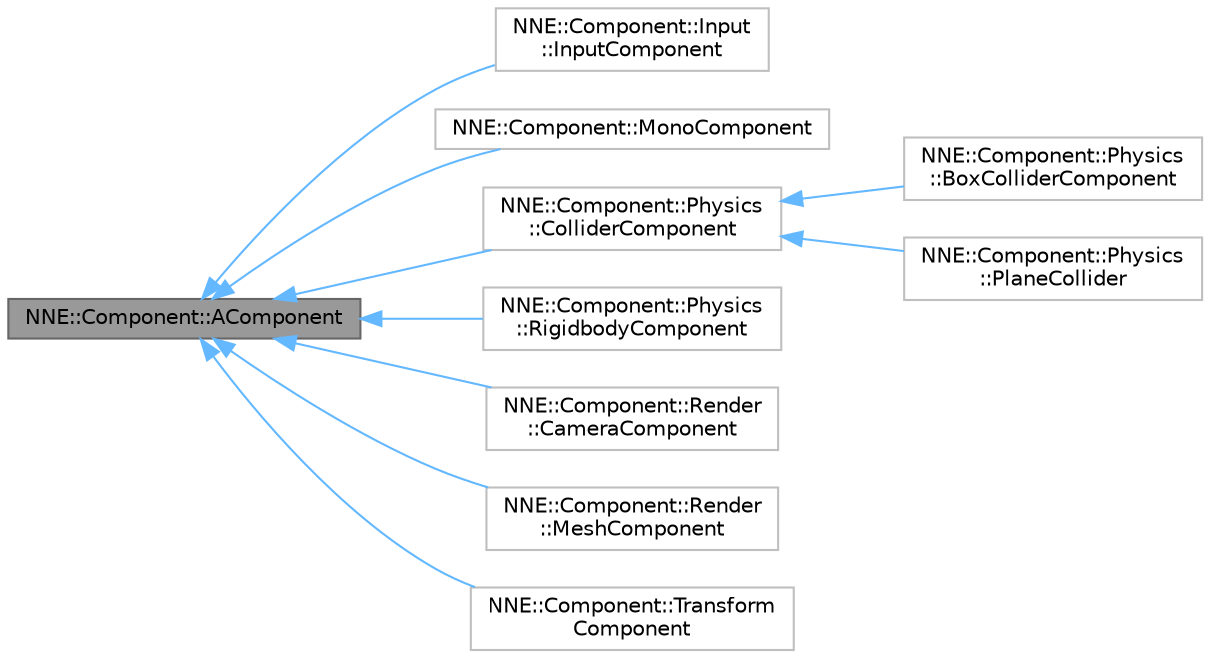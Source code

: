 digraph "NNE::Component::AComponent"
{
 // LATEX_PDF_SIZE
  bgcolor="transparent";
  edge [fontname=Helvetica,fontsize=10,labelfontname=Helvetica,labelfontsize=10];
  node [fontname=Helvetica,fontsize=10,shape=box,height=0.2,width=0.4];
  rankdir="LR";
  Node1 [id="Node000001",label="NNE::Component::AComponent",height=0.2,width=0.4,color="gray40", fillcolor="grey60", style="filled", fontcolor="black",tooltip=" "];
  Node1 -> Node2 [id="edge1_Node000001_Node000002",dir="back",color="steelblue1",style="solid",tooltip=" "];
  Node2 [id="Node000002",label="NNE::Component::Input\l::InputComponent",height=0.2,width=0.4,color="grey75", fillcolor="white", style="filled",URL="$class_n_n_e_1_1_component_1_1_input_1_1_input_component.html",tooltip=" "];
  Node1 -> Node3 [id="edge2_Node000001_Node000003",dir="back",color="steelblue1",style="solid",tooltip=" "];
  Node3 [id="Node000003",label="NNE::Component::MonoComponent",height=0.2,width=0.4,color="grey75", fillcolor="white", style="filled",URL="$class_n_n_e_1_1_component_1_1_mono_component.html",tooltip=" "];
  Node1 -> Node4 [id="edge3_Node000001_Node000004",dir="back",color="steelblue1",style="solid",tooltip=" "];
  Node4 [id="Node000004",label="NNE::Component::Physics\l::ColliderComponent",height=0.2,width=0.4,color="grey75", fillcolor="white", style="filled",URL="$class_n_n_e_1_1_component_1_1_physics_1_1_collider_component.html",tooltip=" "];
  Node4 -> Node5 [id="edge4_Node000004_Node000005",dir="back",color="steelblue1",style="solid",tooltip=" "];
  Node5 [id="Node000005",label="NNE::Component::Physics\l::BoxColliderComponent",height=0.2,width=0.4,color="grey75", fillcolor="white", style="filled",URL="$class_n_n_e_1_1_component_1_1_physics_1_1_box_collider_component.html",tooltip=" "];
  Node4 -> Node6 [id="edge5_Node000004_Node000006",dir="back",color="steelblue1",style="solid",tooltip=" "];
  Node6 [id="Node000006",label="NNE::Component::Physics\l::PlaneCollider",height=0.2,width=0.4,color="grey75", fillcolor="white", style="filled",URL="$class_n_n_e_1_1_component_1_1_physics_1_1_plane_collider.html",tooltip=" "];
  Node1 -> Node7 [id="edge6_Node000001_Node000007",dir="back",color="steelblue1",style="solid",tooltip=" "];
  Node7 [id="Node000007",label="NNE::Component::Physics\l::RigidbodyComponent",height=0.2,width=0.4,color="grey75", fillcolor="white", style="filled",URL="$class_n_n_e_1_1_component_1_1_physics_1_1_rigidbody_component.html",tooltip=" "];
  Node1 -> Node8 [id="edge7_Node000001_Node000008",dir="back",color="steelblue1",style="solid",tooltip=" "];
  Node8 [id="Node000008",label="NNE::Component::Render\l::CameraComponent",height=0.2,width=0.4,color="grey75", fillcolor="white", style="filled",URL="$class_n_n_e_1_1_component_1_1_render_1_1_camera_component.html",tooltip=" "];
  Node1 -> Node9 [id="edge8_Node000001_Node000009",dir="back",color="steelblue1",style="solid",tooltip=" "];
  Node9 [id="Node000009",label="NNE::Component::Render\l::MeshComponent",height=0.2,width=0.4,color="grey75", fillcolor="white", style="filled",URL="$class_n_n_e_1_1_component_1_1_render_1_1_mesh_component.html",tooltip=" "];
  Node1 -> Node10 [id="edge9_Node000001_Node000010",dir="back",color="steelblue1",style="solid",tooltip=" "];
  Node10 [id="Node000010",label="NNE::Component::Transform\lComponent",height=0.2,width=0.4,color="grey75", fillcolor="white", style="filled",URL="$class_n_n_e_1_1_component_1_1_transform_component.html",tooltip=" "];
}
